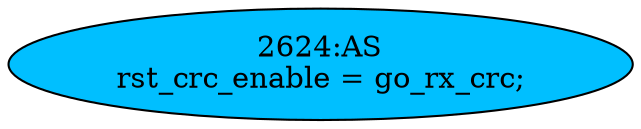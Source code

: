 strict digraph "" {
	node [label="\N"];
	"2624:AS"	 [ast="<pyverilog.vparser.ast.Assign object at 0x7f44f6b75f50>",
		def_var="['rst_crc_enable']",
		fillcolor=deepskyblue,
		label="2624:AS
rst_crc_enable = go_rx_crc;",
		statements="[]",
		style=filled,
		typ=Assign,
		use_var="['go_rx_crc']"];
}
